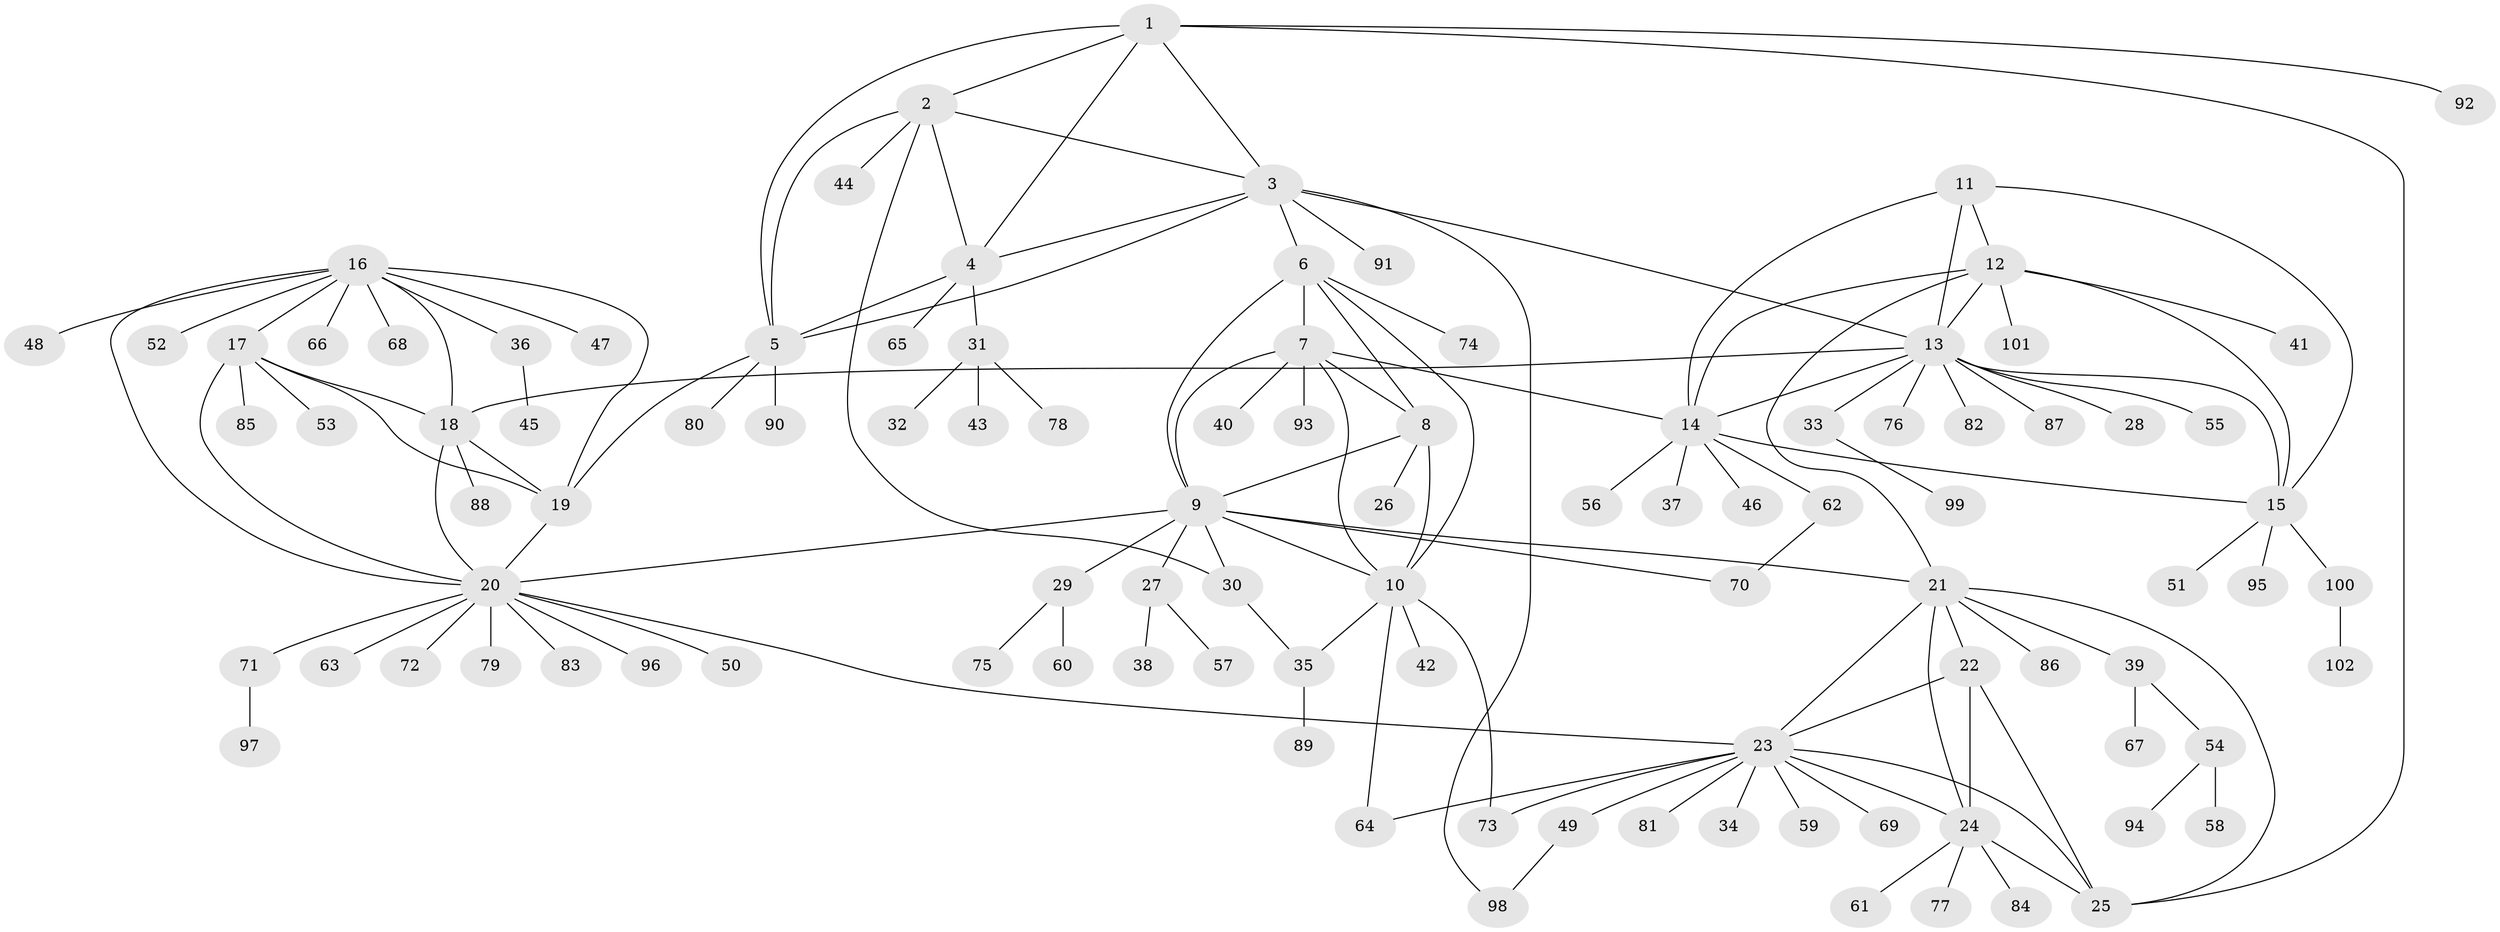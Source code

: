 // Generated by graph-tools (version 1.1) at 2025/37/03/09/25 02:37:12]
// undirected, 102 vertices, 143 edges
graph export_dot {
graph [start="1"]
  node [color=gray90,style=filled];
  1;
  2;
  3;
  4;
  5;
  6;
  7;
  8;
  9;
  10;
  11;
  12;
  13;
  14;
  15;
  16;
  17;
  18;
  19;
  20;
  21;
  22;
  23;
  24;
  25;
  26;
  27;
  28;
  29;
  30;
  31;
  32;
  33;
  34;
  35;
  36;
  37;
  38;
  39;
  40;
  41;
  42;
  43;
  44;
  45;
  46;
  47;
  48;
  49;
  50;
  51;
  52;
  53;
  54;
  55;
  56;
  57;
  58;
  59;
  60;
  61;
  62;
  63;
  64;
  65;
  66;
  67;
  68;
  69;
  70;
  71;
  72;
  73;
  74;
  75;
  76;
  77;
  78;
  79;
  80;
  81;
  82;
  83;
  84;
  85;
  86;
  87;
  88;
  89;
  90;
  91;
  92;
  93;
  94;
  95;
  96;
  97;
  98;
  99;
  100;
  101;
  102;
  1 -- 2;
  1 -- 3;
  1 -- 4;
  1 -- 5;
  1 -- 25;
  1 -- 92;
  2 -- 3;
  2 -- 4;
  2 -- 5;
  2 -- 30;
  2 -- 44;
  3 -- 4;
  3 -- 5;
  3 -- 6;
  3 -- 13;
  3 -- 91;
  3 -- 98;
  4 -- 5;
  4 -- 31;
  4 -- 65;
  5 -- 19;
  5 -- 80;
  5 -- 90;
  6 -- 7;
  6 -- 8;
  6 -- 9;
  6 -- 10;
  6 -- 74;
  7 -- 8;
  7 -- 9;
  7 -- 10;
  7 -- 14;
  7 -- 40;
  7 -- 93;
  8 -- 9;
  8 -- 10;
  8 -- 26;
  9 -- 10;
  9 -- 20;
  9 -- 21;
  9 -- 27;
  9 -- 29;
  9 -- 30;
  9 -- 70;
  10 -- 35;
  10 -- 42;
  10 -- 64;
  10 -- 73;
  11 -- 12;
  11 -- 13;
  11 -- 14;
  11 -- 15;
  12 -- 13;
  12 -- 14;
  12 -- 15;
  12 -- 21;
  12 -- 41;
  12 -- 101;
  13 -- 14;
  13 -- 15;
  13 -- 18;
  13 -- 28;
  13 -- 33;
  13 -- 55;
  13 -- 76;
  13 -- 82;
  13 -- 87;
  14 -- 15;
  14 -- 37;
  14 -- 46;
  14 -- 56;
  14 -- 62;
  15 -- 51;
  15 -- 95;
  15 -- 100;
  16 -- 17;
  16 -- 18;
  16 -- 19;
  16 -- 20;
  16 -- 36;
  16 -- 47;
  16 -- 48;
  16 -- 52;
  16 -- 66;
  16 -- 68;
  17 -- 18;
  17 -- 19;
  17 -- 20;
  17 -- 53;
  17 -- 85;
  18 -- 19;
  18 -- 20;
  18 -- 88;
  19 -- 20;
  20 -- 23;
  20 -- 50;
  20 -- 63;
  20 -- 71;
  20 -- 72;
  20 -- 79;
  20 -- 83;
  20 -- 96;
  21 -- 22;
  21 -- 23;
  21 -- 24;
  21 -- 25;
  21 -- 39;
  21 -- 86;
  22 -- 23;
  22 -- 24;
  22 -- 25;
  23 -- 24;
  23 -- 25;
  23 -- 34;
  23 -- 49;
  23 -- 59;
  23 -- 64;
  23 -- 69;
  23 -- 73;
  23 -- 81;
  24 -- 25;
  24 -- 61;
  24 -- 77;
  24 -- 84;
  27 -- 38;
  27 -- 57;
  29 -- 60;
  29 -- 75;
  30 -- 35;
  31 -- 32;
  31 -- 43;
  31 -- 78;
  33 -- 99;
  35 -- 89;
  36 -- 45;
  39 -- 54;
  39 -- 67;
  49 -- 98;
  54 -- 58;
  54 -- 94;
  62 -- 70;
  71 -- 97;
  100 -- 102;
}
